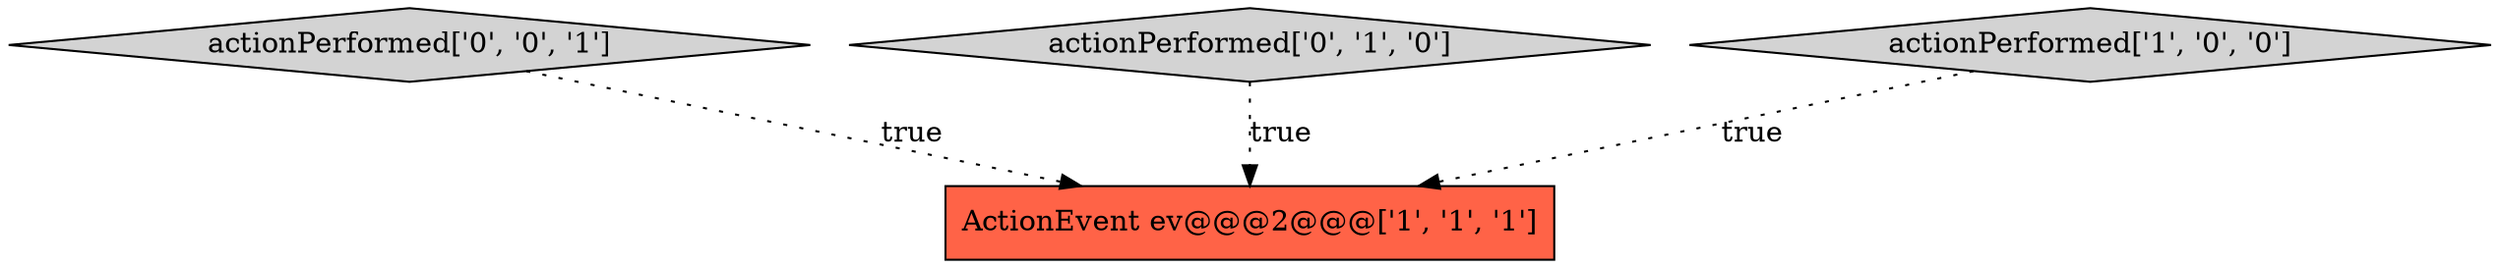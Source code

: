 digraph {
3 [style = filled, label = "actionPerformed['0', '0', '1']", fillcolor = lightgray, shape = diamond image = "AAA0AAABBB3BBB"];
2 [style = filled, label = "actionPerformed['0', '1', '0']", fillcolor = lightgray, shape = diamond image = "AAA0AAABBB2BBB"];
0 [style = filled, label = "actionPerformed['1', '0', '0']", fillcolor = lightgray, shape = diamond image = "AAA0AAABBB1BBB"];
1 [style = filled, label = "ActionEvent ev@@@2@@@['1', '1', '1']", fillcolor = tomato, shape = box image = "AAA0AAABBB1BBB"];
2->1 [style = dotted, label="true"];
0->1 [style = dotted, label="true"];
3->1 [style = dotted, label="true"];
}
